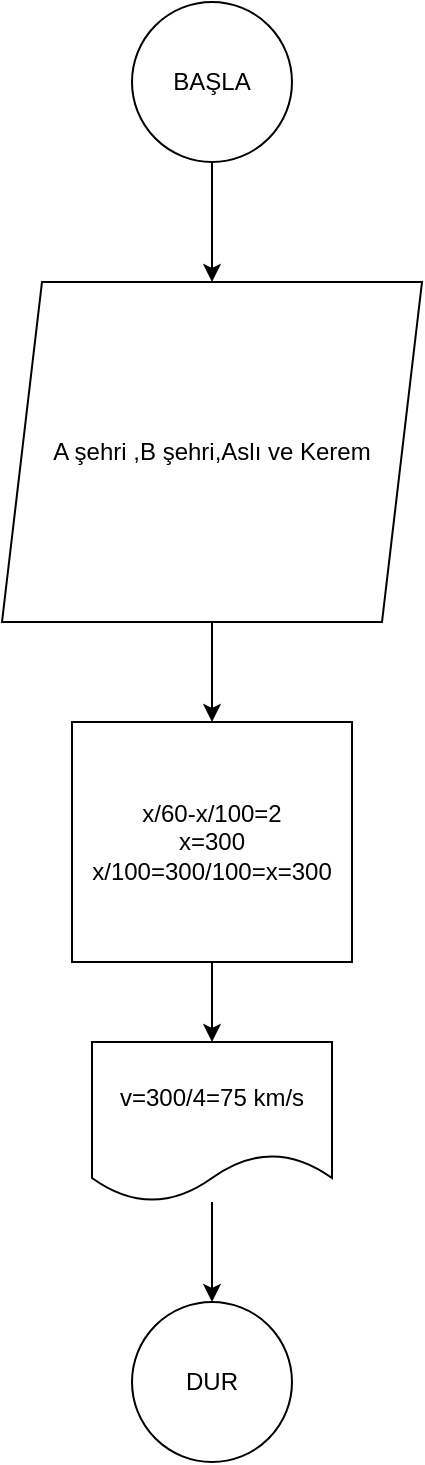 <mxfile version="14.9.6" type="device"><diagram id="JhGowyNC7Ia7a3On53I2" name="Page-1"><mxGraphModel dx="1086" dy="806" grid="1" gridSize="10" guides="1" tooltips="1" connect="1" arrows="1" fold="1" page="1" pageScale="1" pageWidth="827" pageHeight="1169" math="0" shadow="0"><root><mxCell id="0"/><mxCell id="1" parent="0"/><mxCell id="qRHufJwUUnFJt_8UlqyI-1" value="DUR" style="ellipse;whiteSpace=wrap;html=1;aspect=fixed;" parent="1" vertex="1"><mxGeometry x="160" y="680" width="80" height="80" as="geometry"/></mxCell><mxCell id="qRHufJwUUnFJt_8UlqyI-4" value="" style="edgeStyle=orthogonalEdgeStyle;rounded=0;orthogonalLoop=1;jettySize=auto;html=1;" parent="1" source="qRHufJwUUnFJt_8UlqyI-2" target="qRHufJwUUnFJt_8UlqyI-3" edge="1"><mxGeometry relative="1" as="geometry"/></mxCell><mxCell id="qRHufJwUUnFJt_8UlqyI-2" value="BAŞLA" style="ellipse;whiteSpace=wrap;html=1;aspect=fixed;" parent="1" vertex="1"><mxGeometry x="160" y="30" width="80" height="80" as="geometry"/></mxCell><mxCell id="qRHufJwUUnFJt_8UlqyI-7" value="" style="edgeStyle=orthogonalEdgeStyle;rounded=0;orthogonalLoop=1;jettySize=auto;html=1;" parent="1" source="qRHufJwUUnFJt_8UlqyI-3" target="qRHufJwUUnFJt_8UlqyI-6" edge="1"><mxGeometry relative="1" as="geometry"/></mxCell><mxCell id="qRHufJwUUnFJt_8UlqyI-3" value="A şehri ,B şehri,Aslı ve Kerem" style="shape=parallelogram;perimeter=parallelogramPerimeter;whiteSpace=wrap;html=1;fixedSize=1;" parent="1" vertex="1"><mxGeometry x="95" y="170" width="210" height="170" as="geometry"/></mxCell><mxCell id="qRHufJwUUnFJt_8UlqyI-9" value="" style="edgeStyle=orthogonalEdgeStyle;rounded=0;orthogonalLoop=1;jettySize=auto;html=1;" parent="1" source="qRHufJwUUnFJt_8UlqyI-6" target="qRHufJwUUnFJt_8UlqyI-8" edge="1"><mxGeometry relative="1" as="geometry"/></mxCell><mxCell id="qRHufJwUUnFJt_8UlqyI-6" value="x/60-x/100=2&lt;br&gt;x=300&lt;br&gt;x/100=300/100=x=300&lt;br&gt;" style="rounded=0;whiteSpace=wrap;html=1;" parent="1" vertex="1"><mxGeometry x="130" y="390" width="140" height="120" as="geometry"/></mxCell><mxCell id="qRHufJwUUnFJt_8UlqyI-10" value="" style="edgeStyle=orthogonalEdgeStyle;rounded=0;orthogonalLoop=1;jettySize=auto;html=1;" parent="1" source="qRHufJwUUnFJt_8UlqyI-8" target="qRHufJwUUnFJt_8UlqyI-1" edge="1"><mxGeometry relative="1" as="geometry"/></mxCell><mxCell id="qRHufJwUUnFJt_8UlqyI-8" value="v=300/4=75 km/s" style="shape=document;whiteSpace=wrap;html=1;boundedLbl=1;" parent="1" vertex="1"><mxGeometry x="140" y="550" width="120" height="80" as="geometry"/></mxCell></root></mxGraphModel></diagram></mxfile>